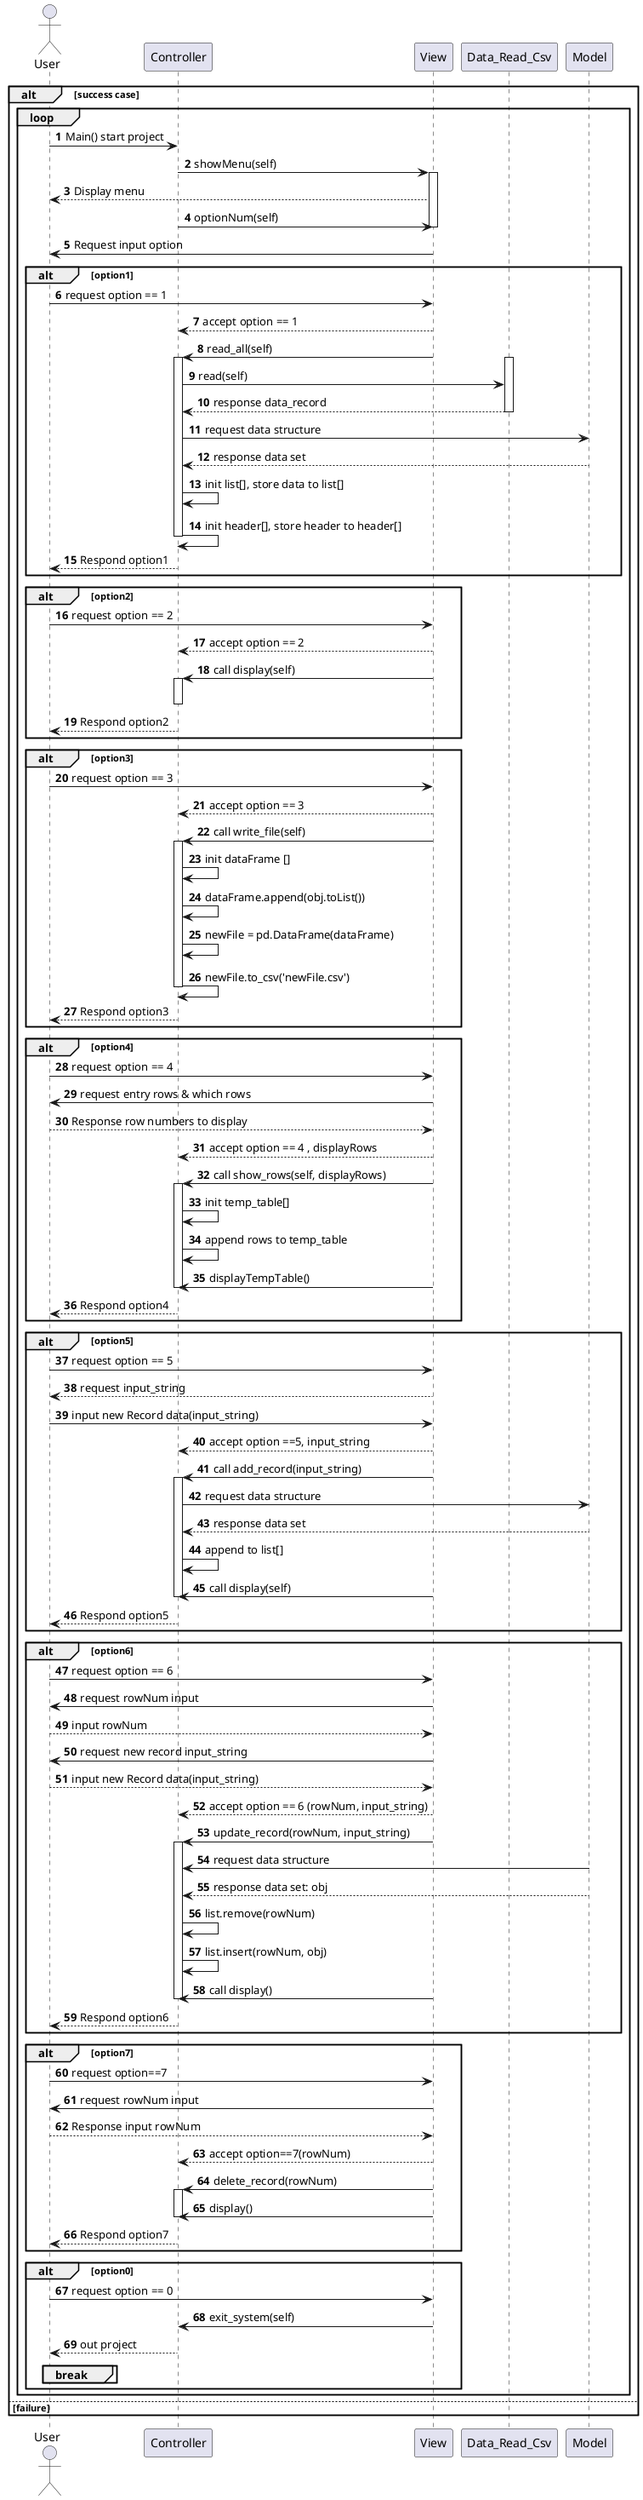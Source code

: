 @startuml
'https://plantuml.com/sequence-diagram

autonumber
actor "User" as Main

alt success case
loop

Main -> Controller: Main() start project

Controller->View: showMenu(self)
activate View
Main <-- View: Display menu
Controller->View: optionNum(self)
deactivate View
Main <- View: Request input option
alt option1
Main -> View: request option == 1
View --> Controller: accept option == 1
View -> Controller: read_all(self)
activate Controller
activate Data_Read_Csv
Controller->Data_Read_Csv: read(self)
Controller<--Data_Read_Csv: response data_record
deactivate Data_Read_Csv
Controller -> Model: request data structure
Controller <-- Model: response data set
Controller->Controller: init list[], store data to list[]
Controller->Controller: init header[], store header to header[]
deactivate Controller
Main <-- Controller: Respond option1
end

alt option2
Main -> View: request option == 2
View --> Controller: accept option == 2
View->Controller: call display(self)
activate Controller
deactivate Controller
Main <-- Controller: Respond option2
end

alt option3
Main -> View: request option == 3
View --> Controller: accept option == 3
View->Controller: call write_file(self)
activate Controller
Controller->Controller: init dataFrame []
Controller->Controller: dataFrame.append(obj.toList())
Controller->Controller: newFile = pd.DataFrame(dataFrame)
Controller->Controller: newFile.to_csv('newFile.csv')
deactivate Controller
Main <-- Controller: Respond option3
end

alt option4
Main -> View: request option == 4
View -> Main: request entry rows & which rows
Main --> View: Response row numbers to display
View --> Controller: accept option == 4 , displayRows
View->Controller: call show_rows(self, displayRows)
activate Controller
Controller->Controller: init temp_table[]
Controller->Controller: append rows to temp_table
View ->Controller: displayTempTable()
deactivate Controller
Main <-- Controller: Respond option4
end

alt option5
Main -> View: request option == 5
View --> Main: request input_string
Main ->View: input new Record data(input_string)
View --> Controller: accept option ==5, input_string
View -> Controller: call add_record(input_string)
activate Controller
Controller-> Model: request data structure
Controller <-- Model: response data set
Controller->Controller: append to list[]
View ->Controller: call display(self)
deactivate Controller
Main <-- Controller: Respond option5
end

alt option6
Main -> View: request option == 6
Main <- View: request rowNum input
Main --> View: input rowNum
Main <- View: request new record input_string
Main -->View: input new Record data(input_string)
View --> Controller: accept option == 6 (rowNum, input_string)
View ->Controller: update_record(rowNum, input_string)
activate Controller
Model -> Controller : request data structure
Controller <-- Model: response data set: obj
Controller->Controller: list.remove(rowNum)
Controller->Controller: list.insert(rowNum, obj)
View->Controller: call display()
deactivate Controller
Main <-- Controller: Respond option6
end

alt option7
Main -> View: request option==7
Main <- View: request rowNum input
Main --> View: Response input rowNum
View --> Controller: accept option==7(rowNum)
View->Controller: delete_record(rowNum)
activate Controller
View ->Controller: display()
deactivate Controller
Main <-- Controller: Respond option7
end

alt option0
Main -> View: request option == 0
View->Controller: exit_system(self)
Main <-- Controller: out project
break
end
end
end loop
else failure
end

@enduml